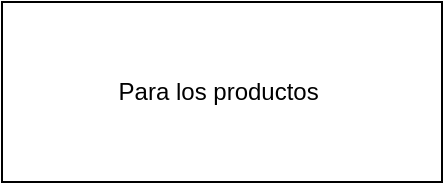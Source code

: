 <mxfile>
    <diagram id="eMgy_yc6EZQdllJT80nx" name="Page-1">
        <mxGraphModel dx="566" dy="478" grid="1" gridSize="10" guides="1" tooltips="1" connect="1" arrows="1" fold="1" page="1" pageScale="1" pageWidth="850" pageHeight="1100" math="0" shadow="0">
            <root>
                <mxCell id="0"/>
                <mxCell id="1" parent="0"/>
                <mxCell id="2" value="Para los productos&amp;nbsp;" style="rounded=0;whiteSpace=wrap;html=1;" vertex="1" parent="1">
                    <mxGeometry x="60" y="40" width="220" height="90" as="geometry"/>
                </mxCell>
            </root>
        </mxGraphModel>
    </diagram>
</mxfile>